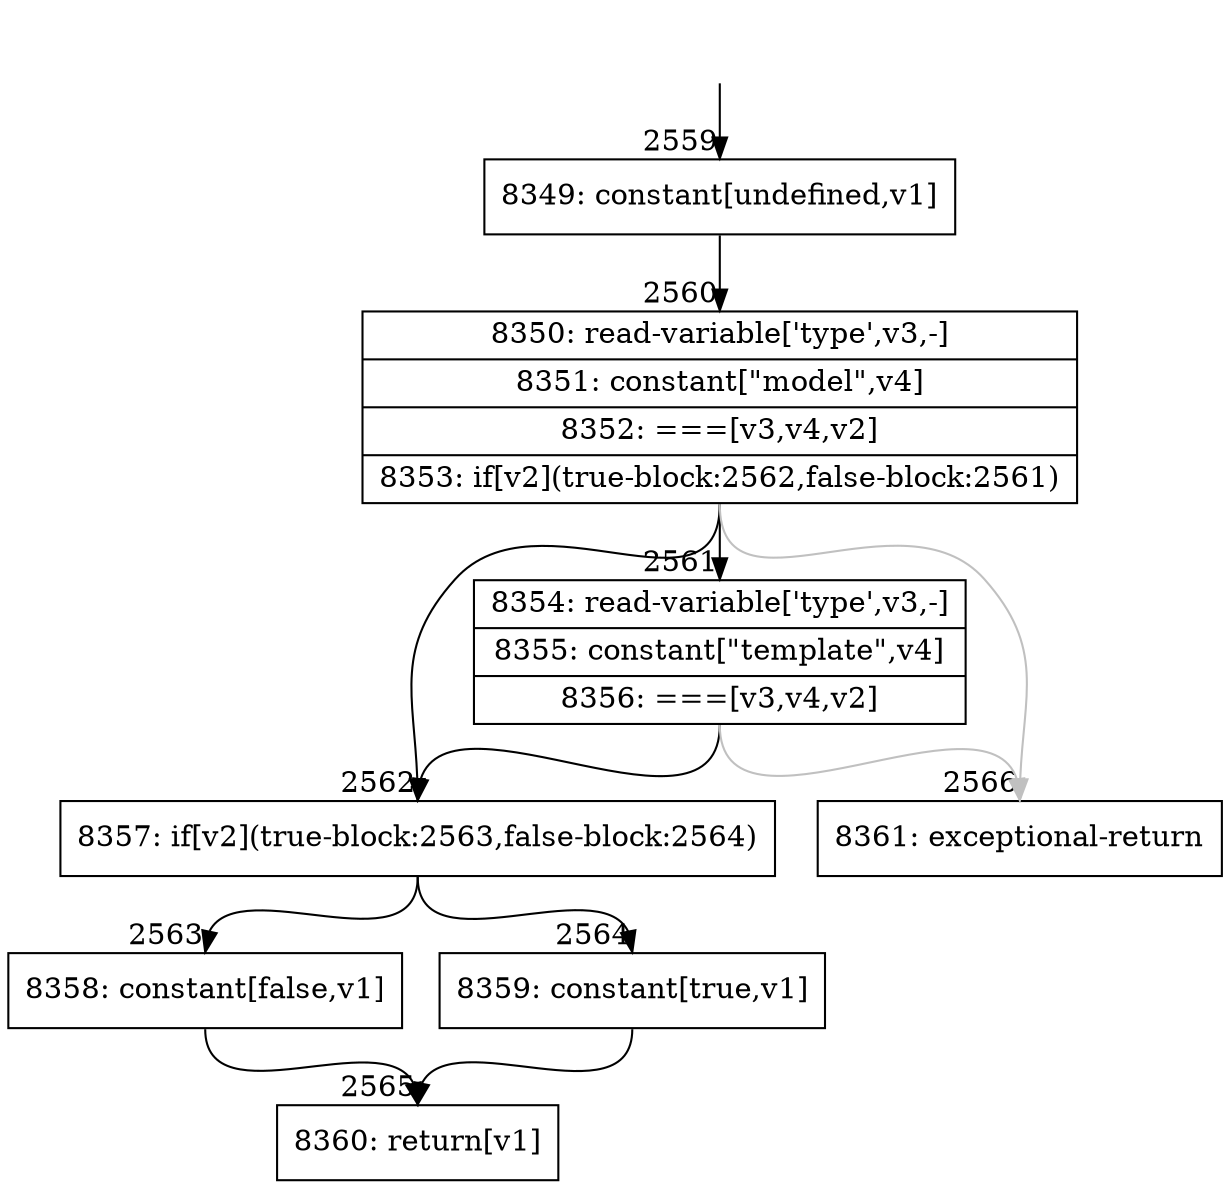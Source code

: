 digraph {
rankdir="TD"
BB_entry196[shape=none,label=""];
BB_entry196 -> BB2559 [tailport=s, headport=n, headlabel="    2559"]
BB2559 [shape=record label="{8349: constant[undefined,v1]}" ] 
BB2559 -> BB2560 [tailport=s, headport=n, headlabel="      2560"]
BB2560 [shape=record label="{8350: read-variable['type',v3,-]|8351: constant[\"model\",v4]|8352: ===[v3,v4,v2]|8353: if[v2](true-block:2562,false-block:2561)}" ] 
BB2560 -> BB2562 [tailport=s, headport=n, headlabel="      2562"]
BB2560 -> BB2561 [tailport=s, headport=n, headlabel="      2561"]
BB2560 -> BB2566 [tailport=s, headport=n, color=gray, headlabel="      2566"]
BB2561 [shape=record label="{8354: read-variable['type',v3,-]|8355: constant[\"template\",v4]|8356: ===[v3,v4,v2]}" ] 
BB2561 -> BB2562 [tailport=s, headport=n]
BB2561 -> BB2566 [tailport=s, headport=n, color=gray]
BB2562 [shape=record label="{8357: if[v2](true-block:2563,false-block:2564)}" ] 
BB2562 -> BB2563 [tailport=s, headport=n, headlabel="      2563"]
BB2562 -> BB2564 [tailport=s, headport=n, headlabel="      2564"]
BB2563 [shape=record label="{8358: constant[false,v1]}" ] 
BB2563 -> BB2565 [tailport=s, headport=n, headlabel="      2565"]
BB2564 [shape=record label="{8359: constant[true,v1]}" ] 
BB2564 -> BB2565 [tailport=s, headport=n]
BB2565 [shape=record label="{8360: return[v1]}" ] 
BB2566 [shape=record label="{8361: exceptional-return}" ] 
//#$~ 4255
}
